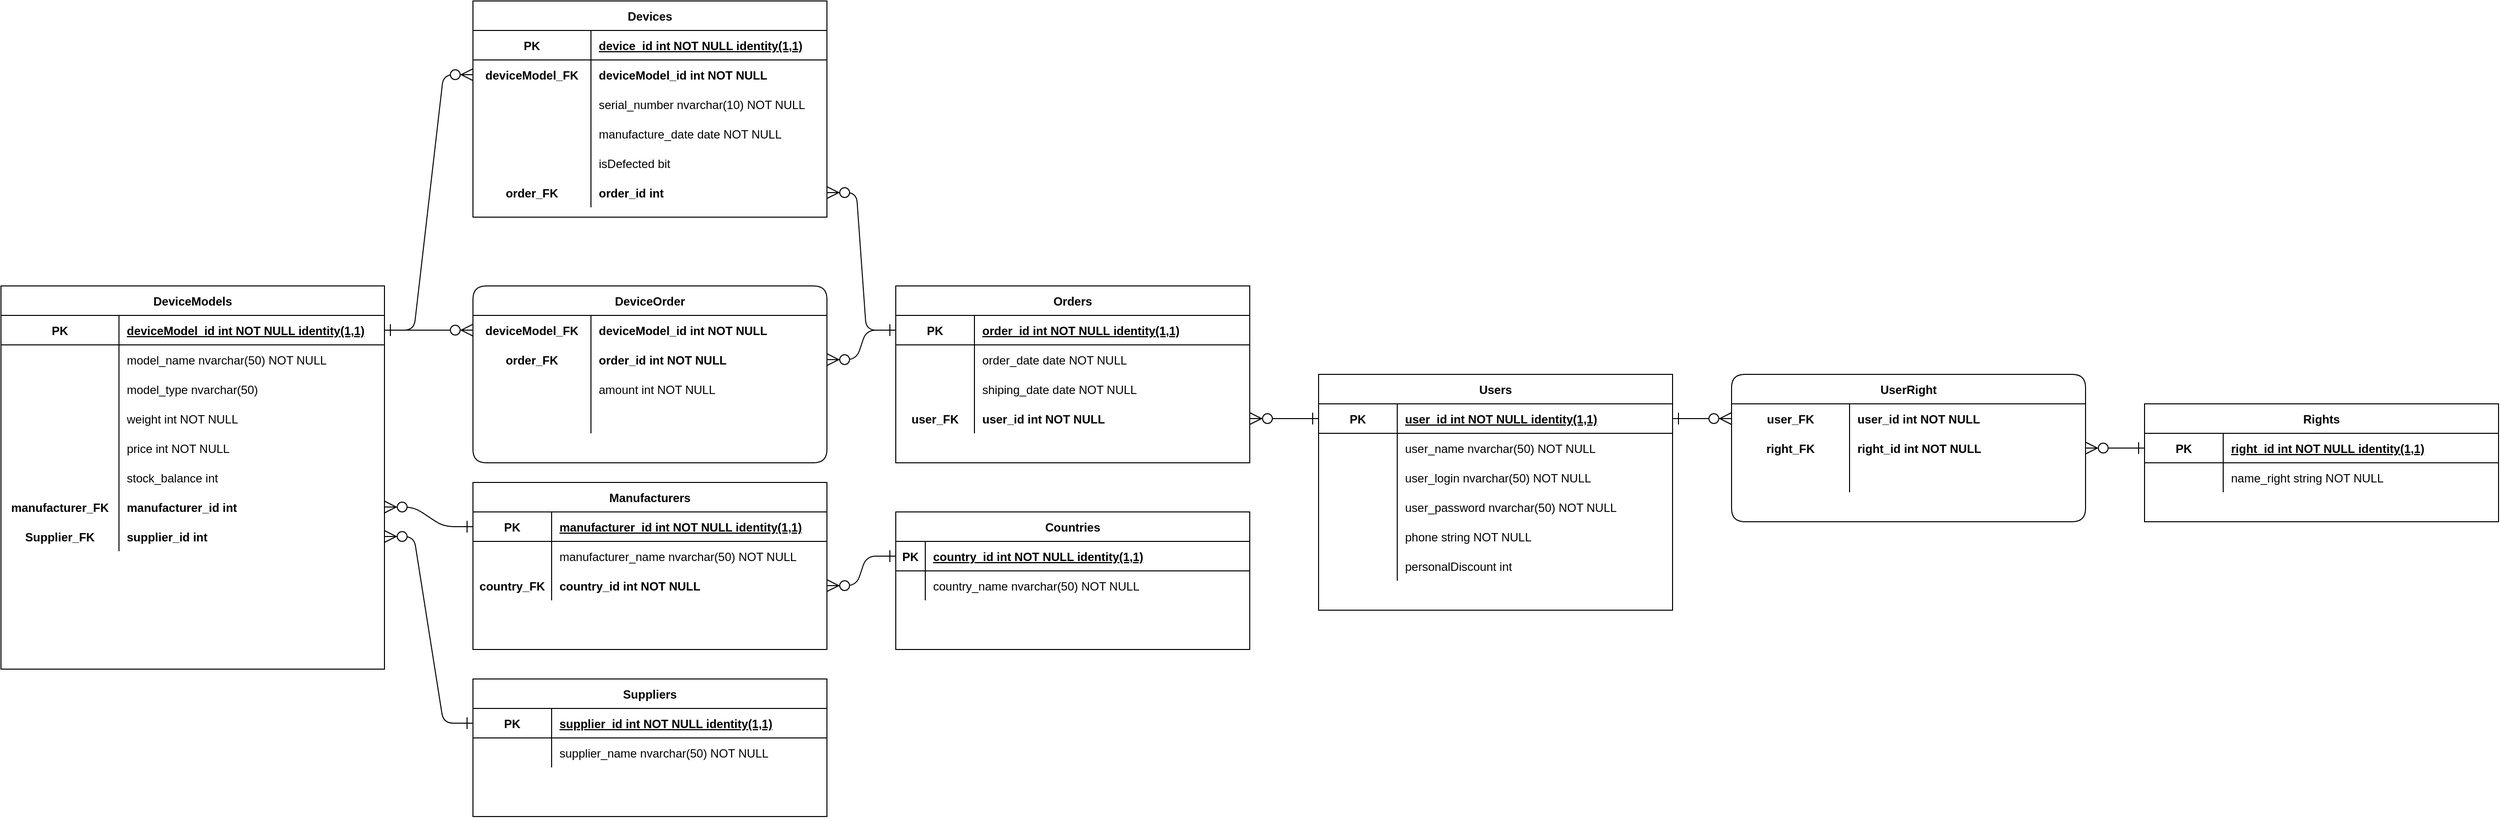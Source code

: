 <mxfile version="20.8.13" type="device"><diagram id="R2lEEEUBdFMjLlhIrx00" name="Page-1"><mxGraphModel dx="2261" dy="1965" grid="1" gridSize="10" guides="1" tooltips="1" connect="1" arrows="1" fold="1" page="1" pageScale="1" pageWidth="827" pageHeight="1169" math="0" shadow="0" extFonts="Permanent Marker^https://fonts.googleapis.com/css?family=Permanent+Marker"><root><mxCell id="0"/><mxCell id="1" parent="0"/><mxCell id="C-vyLk0tnHw3VtMMgP7b-2" value="Orders" style="shape=table;startSize=30;container=1;collapsible=1;childLayout=tableLayout;fixedRows=1;rowLines=0;fontStyle=1;align=center;resizeLast=1;" parent="1" vertex="1"><mxGeometry x="900" y="170" width="360" height="180" as="geometry"/></mxCell><mxCell id="C-vyLk0tnHw3VtMMgP7b-3" value="" style="shape=partialRectangle;collapsible=0;dropTarget=0;pointerEvents=0;fillColor=none;points=[[0,0.5],[1,0.5]];portConstraint=eastwest;top=0;left=0;right=0;bottom=1;" parent="C-vyLk0tnHw3VtMMgP7b-2" vertex="1"><mxGeometry y="30" width="360" height="30" as="geometry"/></mxCell><mxCell id="C-vyLk0tnHw3VtMMgP7b-4" value="PK" style="shape=partialRectangle;overflow=hidden;connectable=0;fillColor=none;top=0;left=0;bottom=0;right=0;fontStyle=1;" parent="C-vyLk0tnHw3VtMMgP7b-3" vertex="1"><mxGeometry width="80" height="30" as="geometry"><mxRectangle width="80" height="30" as="alternateBounds"/></mxGeometry></mxCell><mxCell id="C-vyLk0tnHw3VtMMgP7b-5" value="order_id int NOT NULL identity(1,1)" style="shape=partialRectangle;overflow=hidden;connectable=0;fillColor=none;top=0;left=0;bottom=0;right=0;align=left;spacingLeft=6;fontStyle=5;" parent="C-vyLk0tnHw3VtMMgP7b-3" vertex="1"><mxGeometry x="80" width="280" height="30" as="geometry"><mxRectangle width="280" height="30" as="alternateBounds"/></mxGeometry></mxCell><mxCell id="fLahX_y3qHgF4iDskPU8-27" style="shape=partialRectangle;collapsible=0;dropTarget=0;pointerEvents=0;fillColor=none;points=[[0,0.5],[1,0.5]];portConstraint=eastwest;top=0;left=0;right=0;bottom=0;" parent="C-vyLk0tnHw3VtMMgP7b-2" vertex="1"><mxGeometry y="60" width="360" height="30" as="geometry"/></mxCell><mxCell id="fLahX_y3qHgF4iDskPU8-28" style="shape=partialRectangle;overflow=hidden;connectable=0;fillColor=none;top=0;left=0;bottom=0;right=0;" parent="fLahX_y3qHgF4iDskPU8-27" vertex="1"><mxGeometry width="80" height="30" as="geometry"><mxRectangle width="80" height="30" as="alternateBounds"/></mxGeometry></mxCell><mxCell id="fLahX_y3qHgF4iDskPU8-29" value="order_date date NOT NULL" style="shape=partialRectangle;overflow=hidden;connectable=0;fillColor=none;top=0;left=0;bottom=0;right=0;align=left;spacingLeft=6;" parent="fLahX_y3qHgF4iDskPU8-27" vertex="1"><mxGeometry x="80" width="280" height="30" as="geometry"><mxRectangle width="280" height="30" as="alternateBounds"/></mxGeometry></mxCell><mxCell id="fLahX_y3qHgF4iDskPU8-30" style="shape=partialRectangle;collapsible=0;dropTarget=0;pointerEvents=0;fillColor=none;points=[[0,0.5],[1,0.5]];portConstraint=eastwest;top=0;left=0;right=0;bottom=0;" parent="C-vyLk0tnHw3VtMMgP7b-2" vertex="1"><mxGeometry y="90" width="360" height="30" as="geometry"/></mxCell><mxCell id="fLahX_y3qHgF4iDskPU8-31" style="shape=partialRectangle;overflow=hidden;connectable=0;fillColor=none;top=0;left=0;bottom=0;right=0;" parent="fLahX_y3qHgF4iDskPU8-30" vertex="1"><mxGeometry width="80" height="30" as="geometry"><mxRectangle width="80" height="30" as="alternateBounds"/></mxGeometry></mxCell><mxCell id="fLahX_y3qHgF4iDskPU8-32" value="shiping_date date NOT NULL" style="shape=partialRectangle;overflow=hidden;connectable=0;fillColor=none;top=0;left=0;bottom=0;right=0;align=left;spacingLeft=6;" parent="fLahX_y3qHgF4iDskPU8-30" vertex="1"><mxGeometry x="80" width="280" height="30" as="geometry"><mxRectangle width="280" height="30" as="alternateBounds"/></mxGeometry></mxCell><mxCell id="JIkzpdKNcEMpPUvtFkLv-1" style="shape=partialRectangle;collapsible=0;dropTarget=0;pointerEvents=0;fillColor=none;points=[[0,0.5],[1,0.5]];portConstraint=eastwest;top=0;left=0;right=0;bottom=0;" parent="C-vyLk0tnHw3VtMMgP7b-2" vertex="1"><mxGeometry y="120" width="360" height="30" as="geometry"/></mxCell><mxCell id="JIkzpdKNcEMpPUvtFkLv-2" value="user_FK" style="shape=partialRectangle;overflow=hidden;connectable=0;fillColor=none;top=0;left=0;bottom=0;right=0;fontStyle=1" parent="JIkzpdKNcEMpPUvtFkLv-1" vertex="1"><mxGeometry width="80" height="30" as="geometry"><mxRectangle width="80" height="30" as="alternateBounds"/></mxGeometry></mxCell><mxCell id="JIkzpdKNcEMpPUvtFkLv-3" value="user_id int NOT NULL" style="shape=partialRectangle;overflow=hidden;connectable=0;fillColor=none;top=0;left=0;bottom=0;right=0;align=left;spacingLeft=6;fontStyle=1" parent="JIkzpdKNcEMpPUvtFkLv-1" vertex="1"><mxGeometry x="80" width="280" height="30" as="geometry"><mxRectangle width="280" height="30" as="alternateBounds"/></mxGeometry></mxCell><mxCell id="C-vyLk0tnHw3VtMMgP7b-23" value="DeviceModels" style="shape=table;startSize=30;container=1;collapsible=1;childLayout=tableLayout;fixedRows=1;rowLines=0;fontStyle=1;align=center;resizeLast=1;" parent="1" vertex="1"><mxGeometry x="-10" y="170" width="390" height="390" as="geometry"/></mxCell><mxCell id="C-vyLk0tnHw3VtMMgP7b-24" value="" style="shape=partialRectangle;collapsible=0;dropTarget=0;pointerEvents=0;fillColor=none;points=[[0,0.5],[1,0.5]];portConstraint=eastwest;top=0;left=0;right=0;bottom=1;" parent="C-vyLk0tnHw3VtMMgP7b-23" vertex="1"><mxGeometry y="30" width="390" height="30" as="geometry"/></mxCell><mxCell id="C-vyLk0tnHw3VtMMgP7b-25" value="PK" style="shape=partialRectangle;overflow=hidden;connectable=0;fillColor=none;top=0;left=0;bottom=0;right=0;fontStyle=1;" parent="C-vyLk0tnHw3VtMMgP7b-24" vertex="1"><mxGeometry width="120" height="30" as="geometry"><mxRectangle width="120" height="30" as="alternateBounds"/></mxGeometry></mxCell><mxCell id="C-vyLk0tnHw3VtMMgP7b-26" value="deviceModel_id int NOT NULL identity(1,1)" style="shape=partialRectangle;overflow=hidden;connectable=0;fillColor=none;top=0;left=0;bottom=0;right=0;align=left;spacingLeft=6;fontStyle=5;" parent="C-vyLk0tnHw3VtMMgP7b-24" vertex="1"><mxGeometry x="120" width="270" height="30" as="geometry"><mxRectangle width="270" height="30" as="alternateBounds"/></mxGeometry></mxCell><mxCell id="C-vyLk0tnHw3VtMMgP7b-27" value="" style="shape=partialRectangle;collapsible=0;dropTarget=0;pointerEvents=0;fillColor=none;points=[[0,0.5],[1,0.5]];portConstraint=eastwest;top=0;left=0;right=0;bottom=0;" parent="C-vyLk0tnHw3VtMMgP7b-23" vertex="1"><mxGeometry y="60" width="390" height="30" as="geometry"/></mxCell><mxCell id="C-vyLk0tnHw3VtMMgP7b-28" value="" style="shape=partialRectangle;overflow=hidden;connectable=0;fillColor=none;top=0;left=0;bottom=0;right=0;" parent="C-vyLk0tnHw3VtMMgP7b-27" vertex="1"><mxGeometry width="120" height="30" as="geometry"><mxRectangle width="120" height="30" as="alternateBounds"/></mxGeometry></mxCell><mxCell id="C-vyLk0tnHw3VtMMgP7b-29" value="model_name nvarchar(50) NOT NULL" style="shape=partialRectangle;overflow=hidden;connectable=0;fillColor=none;top=0;left=0;bottom=0;right=0;align=left;spacingLeft=6;" parent="C-vyLk0tnHw3VtMMgP7b-27" vertex="1"><mxGeometry x="120" width="270" height="30" as="geometry"><mxRectangle width="270" height="30" as="alternateBounds"/></mxGeometry></mxCell><mxCell id="fLahX_y3qHgF4iDskPU8-1" style="shape=partialRectangle;collapsible=0;dropTarget=0;pointerEvents=0;fillColor=none;points=[[0,0.5],[1,0.5]];portConstraint=eastwest;top=0;left=0;right=0;bottom=0;" parent="C-vyLk0tnHw3VtMMgP7b-23" vertex="1"><mxGeometry y="90" width="390" height="30" as="geometry"/></mxCell><mxCell id="fLahX_y3qHgF4iDskPU8-2" value="" style="shape=partialRectangle;overflow=hidden;connectable=0;fillColor=none;top=0;left=0;bottom=0;right=0;" parent="fLahX_y3qHgF4iDskPU8-1" vertex="1"><mxGeometry width="120" height="30" as="geometry"><mxRectangle width="120" height="30" as="alternateBounds"/></mxGeometry></mxCell><mxCell id="fLahX_y3qHgF4iDskPU8-3" value="model_type nvarchar(50)" style="shape=partialRectangle;overflow=hidden;connectable=0;fillColor=none;top=0;left=0;bottom=0;right=0;align=left;spacingLeft=6;" parent="fLahX_y3qHgF4iDskPU8-1" vertex="1"><mxGeometry x="120" width="270" height="30" as="geometry"><mxRectangle width="270" height="30" as="alternateBounds"/></mxGeometry></mxCell><mxCell id="V2YNdteuog-Ct8o2urWN-62" style="shape=partialRectangle;collapsible=0;dropTarget=0;pointerEvents=0;fillColor=none;points=[[0,0.5],[1,0.5]];portConstraint=eastwest;top=0;left=0;right=0;bottom=0;" parent="C-vyLk0tnHw3VtMMgP7b-23" vertex="1"><mxGeometry y="120" width="390" height="30" as="geometry"/></mxCell><mxCell id="V2YNdteuog-Ct8o2urWN-63" style="shape=partialRectangle;overflow=hidden;connectable=0;fillColor=none;top=0;left=0;bottom=0;right=0;" parent="V2YNdteuog-Ct8o2urWN-62" vertex="1"><mxGeometry width="120" height="30" as="geometry"><mxRectangle width="120" height="30" as="alternateBounds"/></mxGeometry></mxCell><mxCell id="V2YNdteuog-Ct8o2urWN-64" value="weight int NOT NULL" style="shape=partialRectangle;overflow=hidden;connectable=0;fillColor=none;top=0;left=0;bottom=0;right=0;align=left;spacingLeft=6;" parent="V2YNdteuog-Ct8o2urWN-62" vertex="1"><mxGeometry x="120" width="270" height="30" as="geometry"><mxRectangle width="270" height="30" as="alternateBounds"/></mxGeometry></mxCell><mxCell id="V2YNdteuog-Ct8o2urWN-65" style="shape=partialRectangle;collapsible=0;dropTarget=0;pointerEvents=0;fillColor=none;points=[[0,0.5],[1,0.5]];portConstraint=eastwest;top=0;left=0;right=0;bottom=0;" parent="C-vyLk0tnHw3VtMMgP7b-23" vertex="1"><mxGeometry y="150" width="390" height="30" as="geometry"/></mxCell><mxCell id="V2YNdteuog-Ct8o2urWN-66" style="shape=partialRectangle;overflow=hidden;connectable=0;fillColor=none;top=0;left=0;bottom=0;right=0;" parent="V2YNdteuog-Ct8o2urWN-65" vertex="1"><mxGeometry width="120" height="30" as="geometry"><mxRectangle width="120" height="30" as="alternateBounds"/></mxGeometry></mxCell><mxCell id="V2YNdteuog-Ct8o2urWN-67" value="price int NOT NULL" style="shape=partialRectangle;overflow=hidden;connectable=0;fillColor=none;top=0;left=0;bottom=0;right=0;align=left;spacingLeft=6;" parent="V2YNdteuog-Ct8o2urWN-65" vertex="1"><mxGeometry x="120" width="270" height="30" as="geometry"><mxRectangle width="270" height="30" as="alternateBounds"/></mxGeometry></mxCell><mxCell id="V2YNdteuog-Ct8o2urWN-73" style="shape=partialRectangle;collapsible=0;dropTarget=0;pointerEvents=0;fillColor=none;points=[[0,0.5],[1,0.5]];portConstraint=eastwest;top=0;left=0;right=0;bottom=0;" parent="C-vyLk0tnHw3VtMMgP7b-23" vertex="1"><mxGeometry y="180" width="390" height="30" as="geometry"/></mxCell><mxCell id="V2YNdteuog-Ct8o2urWN-74" style="shape=partialRectangle;overflow=hidden;connectable=0;fillColor=none;top=0;left=0;bottom=0;right=0;" parent="V2YNdteuog-Ct8o2urWN-73" vertex="1"><mxGeometry width="120" height="30" as="geometry"><mxRectangle width="120" height="30" as="alternateBounds"/></mxGeometry></mxCell><mxCell id="V2YNdteuog-Ct8o2urWN-75" value="stock_balance int" style="shape=partialRectangle;overflow=hidden;connectable=0;fillColor=none;top=0;left=0;bottom=0;right=0;align=left;spacingLeft=6;" parent="V2YNdteuog-Ct8o2urWN-73" vertex="1"><mxGeometry x="120" width="270" height="30" as="geometry"><mxRectangle width="270" height="30" as="alternateBounds"/></mxGeometry></mxCell><mxCell id="M5dqZY7JQ9nrXECcITLT-42" style="shape=partialRectangle;collapsible=0;dropTarget=0;pointerEvents=0;fillColor=none;points=[[0,0.5],[1,0.5]];portConstraint=eastwest;top=0;left=0;right=0;bottom=0;" parent="C-vyLk0tnHw3VtMMgP7b-23" vertex="1"><mxGeometry y="210" width="390" height="30" as="geometry"/></mxCell><mxCell id="M5dqZY7JQ9nrXECcITLT-43" value="manufacturer_FK" style="shape=partialRectangle;overflow=hidden;connectable=0;fillColor=none;top=0;left=0;bottom=0;right=0;fontStyle=1" parent="M5dqZY7JQ9nrXECcITLT-42" vertex="1"><mxGeometry width="120" height="30" as="geometry"><mxRectangle width="120" height="30" as="alternateBounds"/></mxGeometry></mxCell><mxCell id="M5dqZY7JQ9nrXECcITLT-44" value="manufacturer_id int" style="shape=partialRectangle;overflow=hidden;connectable=0;fillColor=none;top=0;left=0;bottom=0;right=0;align=left;spacingLeft=6;fontStyle=1" parent="M5dqZY7JQ9nrXECcITLT-42" vertex="1"><mxGeometry x="120" width="270" height="30" as="geometry"><mxRectangle width="270" height="30" as="alternateBounds"/></mxGeometry></mxCell><mxCell id="M5dqZY7JQ9nrXECcITLT-27" style="shape=partialRectangle;collapsible=0;dropTarget=0;pointerEvents=0;fillColor=none;points=[[0,0.5],[1,0.5]];portConstraint=eastwest;top=0;left=0;right=0;bottom=0;" parent="C-vyLk0tnHw3VtMMgP7b-23" vertex="1"><mxGeometry y="240" width="390" height="30" as="geometry"/></mxCell><mxCell id="M5dqZY7JQ9nrXECcITLT-28" value="Supplier_FK" style="shape=partialRectangle;overflow=hidden;connectable=0;fillColor=none;top=0;left=0;bottom=0;right=0;fontStyle=1" parent="M5dqZY7JQ9nrXECcITLT-27" vertex="1"><mxGeometry width="120" height="30" as="geometry"><mxRectangle width="120" height="30" as="alternateBounds"/></mxGeometry></mxCell><mxCell id="M5dqZY7JQ9nrXECcITLT-29" value="supplier_id int" style="shape=partialRectangle;overflow=hidden;connectable=0;fillColor=none;top=0;left=0;bottom=0;right=0;align=left;spacingLeft=6;fontStyle=1" parent="M5dqZY7JQ9nrXECcITLT-27" vertex="1"><mxGeometry x="120" width="270" height="30" as="geometry"><mxRectangle width="270" height="30" as="alternateBounds"/></mxGeometry></mxCell><mxCell id="V2YNdteuog-Ct8o2urWN-15" value="Manufacturers" style="shape=table;startSize=30;container=1;collapsible=1;childLayout=tableLayout;fixedRows=1;rowLines=0;fontStyle=1;align=center;resizeLast=1;" parent="1" vertex="1"><mxGeometry x="470" y="370" width="360" height="170" as="geometry"/></mxCell><mxCell id="V2YNdteuog-Ct8o2urWN-16" value="" style="shape=partialRectangle;collapsible=0;dropTarget=0;pointerEvents=0;fillColor=none;points=[[0,0.5],[1,0.5]];portConstraint=eastwest;top=0;left=0;right=0;bottom=1;" parent="V2YNdteuog-Ct8o2urWN-15" vertex="1"><mxGeometry y="30" width="360" height="30" as="geometry"/></mxCell><mxCell id="V2YNdteuog-Ct8o2urWN-17" value="PK" style="shape=partialRectangle;overflow=hidden;connectable=0;fillColor=none;top=0;left=0;bottom=0;right=0;fontStyle=1;" parent="V2YNdteuog-Ct8o2urWN-16" vertex="1"><mxGeometry width="80" height="30" as="geometry"><mxRectangle width="80" height="30" as="alternateBounds"/></mxGeometry></mxCell><mxCell id="V2YNdteuog-Ct8o2urWN-18" value="manufacturer_id int NOT NULL identity(1,1)" style="shape=partialRectangle;overflow=hidden;connectable=0;fillColor=none;top=0;left=0;bottom=0;right=0;align=left;spacingLeft=6;fontStyle=5;" parent="V2YNdteuog-Ct8o2urWN-16" vertex="1"><mxGeometry x="80" width="280" height="30" as="geometry"><mxRectangle width="280" height="30" as="alternateBounds"/></mxGeometry></mxCell><mxCell id="V2YNdteuog-Ct8o2urWN-19" value="" style="shape=partialRectangle;collapsible=0;dropTarget=0;pointerEvents=0;fillColor=none;points=[[0,0.5],[1,0.5]];portConstraint=eastwest;top=0;left=0;right=0;bottom=0;" parent="V2YNdteuog-Ct8o2urWN-15" vertex="1"><mxGeometry y="60" width="360" height="30" as="geometry"/></mxCell><mxCell id="V2YNdteuog-Ct8o2urWN-20" value="" style="shape=partialRectangle;overflow=hidden;connectable=0;fillColor=none;top=0;left=0;bottom=0;right=0;" parent="V2YNdteuog-Ct8o2urWN-19" vertex="1"><mxGeometry width="80" height="30" as="geometry"><mxRectangle width="80" height="30" as="alternateBounds"/></mxGeometry></mxCell><mxCell id="V2YNdteuog-Ct8o2urWN-21" value="manufacturer_name nvarchar(50) NOT NULL" style="shape=partialRectangle;overflow=hidden;connectable=0;fillColor=none;top=0;left=0;bottom=0;right=0;align=left;spacingLeft=6;" parent="V2YNdteuog-Ct8o2urWN-19" vertex="1"><mxGeometry x="80" width="280" height="30" as="geometry"><mxRectangle width="280" height="30" as="alternateBounds"/></mxGeometry></mxCell><mxCell id="V2YNdteuog-Ct8o2urWN-40" style="shape=partialRectangle;collapsible=0;dropTarget=0;pointerEvents=0;fillColor=none;points=[[0,0.5],[1,0.5]];portConstraint=eastwest;top=0;left=0;right=0;bottom=0;" parent="V2YNdteuog-Ct8o2urWN-15" vertex="1"><mxGeometry y="90" width="360" height="30" as="geometry"/></mxCell><mxCell id="V2YNdteuog-Ct8o2urWN-41" value="country_FK" style="shape=partialRectangle;overflow=hidden;connectable=0;fillColor=none;top=0;left=0;bottom=0;right=0;fontStyle=1" parent="V2YNdteuog-Ct8o2urWN-40" vertex="1"><mxGeometry width="80" height="30" as="geometry"><mxRectangle width="80" height="30" as="alternateBounds"/></mxGeometry></mxCell><mxCell id="V2YNdteuog-Ct8o2urWN-42" value="country_id int NOT NULL" style="shape=partialRectangle;overflow=hidden;connectable=0;fillColor=none;top=0;left=0;bottom=0;right=0;align=left;spacingLeft=6;fontStyle=1" parent="V2YNdteuog-Ct8o2urWN-40" vertex="1"><mxGeometry x="80" width="280" height="30" as="geometry"><mxRectangle width="280" height="30" as="alternateBounds"/></mxGeometry></mxCell><mxCell id="V2YNdteuog-Ct8o2urWN-43" value="Countries" style="shape=table;startSize=30;container=1;collapsible=1;childLayout=tableLayout;fixedRows=1;rowLines=0;fontStyle=1;align=center;resizeLast=1;" parent="1" vertex="1"><mxGeometry x="900" y="400" width="360" height="140" as="geometry"/></mxCell><mxCell id="V2YNdteuog-Ct8o2urWN-44" value="" style="shape=partialRectangle;collapsible=0;dropTarget=0;pointerEvents=0;fillColor=none;points=[[0,0.5],[1,0.5]];portConstraint=eastwest;top=0;left=0;right=0;bottom=1;" parent="V2YNdteuog-Ct8o2urWN-43" vertex="1"><mxGeometry y="30" width="360" height="30" as="geometry"/></mxCell><mxCell id="V2YNdteuog-Ct8o2urWN-45" value="PK" style="shape=partialRectangle;overflow=hidden;connectable=0;fillColor=none;top=0;left=0;bottom=0;right=0;fontStyle=1;" parent="V2YNdteuog-Ct8o2urWN-44" vertex="1"><mxGeometry width="30" height="30" as="geometry"><mxRectangle width="30" height="30" as="alternateBounds"/></mxGeometry></mxCell><mxCell id="V2YNdteuog-Ct8o2urWN-46" value="country_id int NOT NULL identity(1,1)" style="shape=partialRectangle;overflow=hidden;connectable=0;fillColor=none;top=0;left=0;bottom=0;right=0;align=left;spacingLeft=6;fontStyle=5;" parent="V2YNdteuog-Ct8o2urWN-44" vertex="1"><mxGeometry x="30" width="330" height="30" as="geometry"><mxRectangle width="330" height="30" as="alternateBounds"/></mxGeometry></mxCell><mxCell id="V2YNdteuog-Ct8o2urWN-47" value="" style="shape=partialRectangle;collapsible=0;dropTarget=0;pointerEvents=0;fillColor=none;points=[[0,0.5],[1,0.5]];portConstraint=eastwest;top=0;left=0;right=0;bottom=0;" parent="V2YNdteuog-Ct8o2urWN-43" vertex="1"><mxGeometry y="60" width="360" height="30" as="geometry"/></mxCell><mxCell id="V2YNdteuog-Ct8o2urWN-48" value="" style="shape=partialRectangle;overflow=hidden;connectable=0;fillColor=none;top=0;left=0;bottom=0;right=0;" parent="V2YNdteuog-Ct8o2urWN-47" vertex="1"><mxGeometry width="30" height="30" as="geometry"><mxRectangle width="30" height="30" as="alternateBounds"/></mxGeometry></mxCell><mxCell id="V2YNdteuog-Ct8o2urWN-49" value="country_name nvarchar(50) NOT NULL" style="shape=partialRectangle;overflow=hidden;connectable=0;fillColor=none;top=0;left=0;bottom=0;right=0;align=left;spacingLeft=6;" parent="V2YNdteuog-Ct8o2urWN-47" vertex="1"><mxGeometry x="30" width="330" height="30" as="geometry"><mxRectangle width="330" height="30" as="alternateBounds"/></mxGeometry></mxCell><mxCell id="V2YNdteuog-Ct8o2urWN-58" value="" style="edgeStyle=entityRelationEdgeStyle;endArrow=ERzeroToMany;startArrow=ERone;endFill=1;startFill=0;entryX=1;entryY=0.5;entryDx=0;entryDy=0;exitX=0;exitY=0.5;exitDx=0;exitDy=0;endSize=10;startSize=10;" parent="1" source="V2YNdteuog-Ct8o2urWN-44" target="V2YNdteuog-Ct8o2urWN-40" edge="1"><mxGeometry width="100" height="100" relative="1" as="geometry"><mxPoint x="920" y="550" as="sourcePoint"/><mxPoint x="860" y="290" as="targetPoint"/></mxGeometry></mxCell><mxCell id="fLahX_y3qHgF4iDskPU8-12" value="DeviceOrder" style="shape=table;startSize=30;container=1;collapsible=1;childLayout=tableLayout;fixedRows=1;rowLines=0;fontStyle=1;align=center;resizeLast=1;rounded=1;" parent="1" vertex="1"><mxGeometry x="470" y="170" width="360" height="180" as="geometry"/></mxCell><mxCell id="fLahX_y3qHgF4iDskPU8-16" value="" style="shape=partialRectangle;collapsible=0;dropTarget=0;pointerEvents=0;fillColor=none;points=[[0,0.5],[1,0.5]];portConstraint=eastwest;top=0;left=0;right=0;bottom=0;" parent="fLahX_y3qHgF4iDskPU8-12" vertex="1"><mxGeometry y="30" width="360" height="30" as="geometry"/></mxCell><mxCell id="fLahX_y3qHgF4iDskPU8-17" value="deviceModel_FK" style="shape=partialRectangle;overflow=hidden;connectable=0;fillColor=none;top=0;left=0;bottom=0;right=0;fontStyle=1" parent="fLahX_y3qHgF4iDskPU8-16" vertex="1"><mxGeometry width="120" height="30" as="geometry"><mxRectangle width="120" height="30" as="alternateBounds"/></mxGeometry></mxCell><mxCell id="fLahX_y3qHgF4iDskPU8-18" value="deviceModel_id int NOT NULL" style="shape=partialRectangle;overflow=hidden;connectable=0;fillColor=none;top=0;left=0;bottom=0;right=0;align=left;spacingLeft=6;fontStyle=1" parent="fLahX_y3qHgF4iDskPU8-16" vertex="1"><mxGeometry x="120" width="240" height="30" as="geometry"><mxRectangle width="240" height="30" as="alternateBounds"/></mxGeometry></mxCell><mxCell id="fLahX_y3qHgF4iDskPU8-19" style="shape=partialRectangle;collapsible=0;dropTarget=0;pointerEvents=0;fillColor=none;points=[[0,0.5],[1,0.5]];portConstraint=eastwest;top=0;left=0;right=0;bottom=0;" parent="fLahX_y3qHgF4iDskPU8-12" vertex="1"><mxGeometry y="60" width="360" height="30" as="geometry"/></mxCell><mxCell id="fLahX_y3qHgF4iDskPU8-20" value="order_FK" style="shape=partialRectangle;overflow=hidden;connectable=0;fillColor=none;top=0;left=0;bottom=0;right=0;fontStyle=1" parent="fLahX_y3qHgF4iDskPU8-19" vertex="1"><mxGeometry width="120" height="30" as="geometry"><mxRectangle width="120" height="30" as="alternateBounds"/></mxGeometry></mxCell><mxCell id="fLahX_y3qHgF4iDskPU8-21" value="order_id int NOT NULL" style="shape=partialRectangle;overflow=hidden;connectable=0;fillColor=none;top=0;left=0;bottom=0;right=0;align=left;spacingLeft=6;fontStyle=1" parent="fLahX_y3qHgF4iDskPU8-19" vertex="1"><mxGeometry x="120" width="240" height="30" as="geometry"><mxRectangle width="240" height="30" as="alternateBounds"/></mxGeometry></mxCell><mxCell id="M5dqZY7JQ9nrXECcITLT-49" style="shape=partialRectangle;collapsible=0;dropTarget=0;pointerEvents=0;fillColor=none;points=[[0,0.5],[1,0.5]];portConstraint=eastwest;top=0;left=0;right=0;bottom=0;" parent="fLahX_y3qHgF4iDskPU8-12" vertex="1"><mxGeometry y="90" width="360" height="30" as="geometry"/></mxCell><mxCell id="M5dqZY7JQ9nrXECcITLT-50" style="shape=partialRectangle;overflow=hidden;connectable=0;fillColor=none;top=0;left=0;bottom=0;right=0;fontStyle=1" parent="M5dqZY7JQ9nrXECcITLT-49" vertex="1"><mxGeometry width="120" height="30" as="geometry"><mxRectangle width="120" height="30" as="alternateBounds"/></mxGeometry></mxCell><mxCell id="M5dqZY7JQ9nrXECcITLT-51" value="amount int NOT NULL" style="shape=partialRectangle;overflow=hidden;connectable=0;fillColor=none;top=0;left=0;bottom=0;right=0;align=left;spacingLeft=6;fontStyle=0" parent="M5dqZY7JQ9nrXECcITLT-49" vertex="1"><mxGeometry x="120" width="240" height="30" as="geometry"><mxRectangle width="240" height="30" as="alternateBounds"/></mxGeometry></mxCell><mxCell id="fLahX_y3qHgF4iDskPU8-24" style="shape=partialRectangle;collapsible=0;dropTarget=0;pointerEvents=0;fillColor=none;points=[[0,0.5],[1,0.5]];portConstraint=eastwest;top=0;left=0;right=0;bottom=0;" parent="fLahX_y3qHgF4iDskPU8-12" vertex="1"><mxGeometry y="120" width="360" height="30" as="geometry"/></mxCell><mxCell id="fLahX_y3qHgF4iDskPU8-25" style="shape=partialRectangle;overflow=hidden;connectable=0;fillColor=none;top=0;left=0;bottom=0;right=0;" parent="fLahX_y3qHgF4iDskPU8-24" vertex="1"><mxGeometry width="120" height="30" as="geometry"><mxRectangle width="120" height="30" as="alternateBounds"/></mxGeometry></mxCell><mxCell id="fLahX_y3qHgF4iDskPU8-26" value="" style="shape=partialRectangle;overflow=hidden;connectable=0;fillColor=none;top=0;left=0;bottom=0;right=0;align=left;spacingLeft=6;" parent="fLahX_y3qHgF4iDskPU8-24" vertex="1"><mxGeometry x="120" width="240" height="30" as="geometry"><mxRectangle width="240" height="30" as="alternateBounds"/></mxGeometry></mxCell><mxCell id="M5dqZY7JQ9nrXECcITLT-24" value="" style="edgeStyle=entityRelationEdgeStyle;endArrow=ERzeroToMany;startArrow=ERone;endFill=1;startFill=0;entryX=1;entryY=0.5;entryDx=0;entryDy=0;endSize=10;startSize=10;exitX=0;exitY=0.5;exitDx=0;exitDy=0;" parent="1" source="V2YNdteuog-Ct8o2urWN-16" target="M5dqZY7JQ9nrXECcITLT-42" edge="1"><mxGeometry width="100" height="100" relative="1" as="geometry"><mxPoint x="420" y="250" as="sourcePoint"/><mxPoint x="460" y="345" as="targetPoint"/></mxGeometry></mxCell><mxCell id="M5dqZY7JQ9nrXECcITLT-25" value="" style="edgeStyle=entityRelationEdgeStyle;endArrow=ERzeroToMany;startArrow=ERone;endFill=1;startFill=0;entryX=0;entryY=0.5;entryDx=0;entryDy=0;endSize=10;startSize=10;exitX=1;exitY=0.5;exitDx=0;exitDy=0;" parent="1" source="C-vyLk0tnHw3VtMMgP7b-24" target="fLahX_y3qHgF4iDskPU8-16" edge="1"><mxGeometry width="100" height="100" relative="1" as="geometry"><mxPoint x="870" y="130" as="sourcePoint"/><mxPoint x="960" y="395" as="targetPoint"/></mxGeometry></mxCell><mxCell id="M5dqZY7JQ9nrXECcITLT-26" value="" style="edgeStyle=entityRelationEdgeStyle;endArrow=ERzeroToMany;startArrow=ERone;endFill=1;startFill=0;exitX=0;exitY=0.5;exitDx=0;exitDy=0;endSize=10;startSize=10;entryX=1;entryY=0.5;entryDx=0;entryDy=0;" parent="1" source="C-vyLk0tnHw3VtMMgP7b-3" target="fLahX_y3qHgF4iDskPU8-19" edge="1"><mxGeometry width="100" height="100" relative="1" as="geometry"><mxPoint x="1390" y="405" as="sourcePoint"/><mxPoint x="1370" y="220" as="targetPoint"/></mxGeometry></mxCell><mxCell id="M5dqZY7JQ9nrXECcITLT-30" value="Suppliers" style="shape=table;startSize=30;container=1;collapsible=1;childLayout=tableLayout;fixedRows=1;rowLines=0;fontStyle=1;align=center;resizeLast=1;" parent="1" vertex="1"><mxGeometry x="470" y="570" width="360" height="140" as="geometry"/></mxCell><mxCell id="M5dqZY7JQ9nrXECcITLT-31" value="" style="shape=partialRectangle;collapsible=0;dropTarget=0;pointerEvents=0;fillColor=none;points=[[0,0.5],[1,0.5]];portConstraint=eastwest;top=0;left=0;right=0;bottom=1;" parent="M5dqZY7JQ9nrXECcITLT-30" vertex="1"><mxGeometry y="30" width="360" height="30" as="geometry"/></mxCell><mxCell id="M5dqZY7JQ9nrXECcITLT-32" value="PK" style="shape=partialRectangle;overflow=hidden;connectable=0;fillColor=none;top=0;left=0;bottom=0;right=0;fontStyle=1;" parent="M5dqZY7JQ9nrXECcITLT-31" vertex="1"><mxGeometry width="80" height="30" as="geometry"><mxRectangle width="80" height="30" as="alternateBounds"/></mxGeometry></mxCell><mxCell id="M5dqZY7JQ9nrXECcITLT-33" value="supplier_id int NOT NULL identity(1,1)" style="shape=partialRectangle;overflow=hidden;connectable=0;fillColor=none;top=0;left=0;bottom=0;right=0;align=left;spacingLeft=6;fontStyle=5;" parent="M5dqZY7JQ9nrXECcITLT-31" vertex="1"><mxGeometry x="80" width="280" height="30" as="geometry"><mxRectangle width="280" height="30" as="alternateBounds"/></mxGeometry></mxCell><mxCell id="M5dqZY7JQ9nrXECcITLT-34" value="" style="shape=partialRectangle;collapsible=0;dropTarget=0;pointerEvents=0;fillColor=none;points=[[0,0.5],[1,0.5]];portConstraint=eastwest;top=0;left=0;right=0;bottom=0;" parent="M5dqZY7JQ9nrXECcITLT-30" vertex="1"><mxGeometry y="60" width="360" height="30" as="geometry"/></mxCell><mxCell id="M5dqZY7JQ9nrXECcITLT-35" value="" style="shape=partialRectangle;overflow=hidden;connectable=0;fillColor=none;top=0;left=0;bottom=0;right=0;" parent="M5dqZY7JQ9nrXECcITLT-34" vertex="1"><mxGeometry width="80" height="30" as="geometry"><mxRectangle width="80" height="30" as="alternateBounds"/></mxGeometry></mxCell><mxCell id="M5dqZY7JQ9nrXECcITLT-36" value="supplier_name nvarchar(50) NOT NULL" style="shape=partialRectangle;overflow=hidden;connectable=0;fillColor=none;top=0;left=0;bottom=0;right=0;align=left;spacingLeft=6;" parent="M5dqZY7JQ9nrXECcITLT-34" vertex="1"><mxGeometry x="80" width="280" height="30" as="geometry"><mxRectangle width="280" height="30" as="alternateBounds"/></mxGeometry></mxCell><mxCell id="M5dqZY7JQ9nrXECcITLT-40" value="" style="edgeStyle=entityRelationEdgeStyle;endArrow=ERzeroToMany;startArrow=ERone;endFill=1;startFill=0;entryX=1;entryY=0.5;entryDx=0;entryDy=0;endSize=10;startSize=10;exitX=0;exitY=0.5;exitDx=0;exitDy=0;" parent="1" source="M5dqZY7JQ9nrXECcITLT-31" target="M5dqZY7JQ9nrXECcITLT-27" edge="1"><mxGeometry width="100" height="100" relative="1" as="geometry"><mxPoint x="360" y="700" as="sourcePoint"/><mxPoint x="460" y="620" as="targetPoint"/></mxGeometry></mxCell><mxCell id="M5dqZY7JQ9nrXECcITLT-52" value="Devices" style="shape=table;startSize=30;container=1;collapsible=1;childLayout=tableLayout;fixedRows=1;rowLines=0;fontStyle=1;align=center;resizeLast=1;" parent="1" vertex="1"><mxGeometry x="470" y="-120" width="360" height="220" as="geometry"/></mxCell><mxCell id="M5dqZY7JQ9nrXECcITLT-53" value="" style="shape=partialRectangle;collapsible=0;dropTarget=0;pointerEvents=0;fillColor=none;points=[[0,0.5],[1,0.5]];portConstraint=eastwest;top=0;left=0;right=0;bottom=1;" parent="M5dqZY7JQ9nrXECcITLT-52" vertex="1"><mxGeometry y="30" width="360" height="30" as="geometry"/></mxCell><mxCell id="M5dqZY7JQ9nrXECcITLT-54" value="PK" style="shape=partialRectangle;overflow=hidden;connectable=0;fillColor=none;top=0;left=0;bottom=0;right=0;fontStyle=1;" parent="M5dqZY7JQ9nrXECcITLT-53" vertex="1"><mxGeometry width="120" height="30" as="geometry"><mxRectangle width="120" height="30" as="alternateBounds"/></mxGeometry></mxCell><mxCell id="M5dqZY7JQ9nrXECcITLT-55" value="device_id int NOT NULL identity(1,1)" style="shape=partialRectangle;overflow=hidden;connectable=0;fillColor=none;top=0;left=0;bottom=0;right=0;align=left;spacingLeft=6;fontStyle=5;" parent="M5dqZY7JQ9nrXECcITLT-53" vertex="1"><mxGeometry x="120" width="240" height="30" as="geometry"><mxRectangle width="240" height="30" as="alternateBounds"/></mxGeometry></mxCell><mxCell id="M5dqZY7JQ9nrXECcITLT-94" style="shape=partialRectangle;collapsible=0;dropTarget=0;pointerEvents=0;fillColor=none;points=[[0,0.5],[1,0.5]];portConstraint=eastwest;top=0;left=0;right=0;bottom=0;" parent="M5dqZY7JQ9nrXECcITLT-52" vertex="1"><mxGeometry y="60" width="360" height="30" as="geometry"/></mxCell><mxCell id="M5dqZY7JQ9nrXECcITLT-95" value="deviceModel_FK" style="shape=partialRectangle;overflow=hidden;connectable=0;fillColor=none;top=0;left=0;bottom=0;right=0;fontStyle=1" parent="M5dqZY7JQ9nrXECcITLT-94" vertex="1"><mxGeometry width="120" height="30" as="geometry"><mxRectangle width="120" height="30" as="alternateBounds"/></mxGeometry></mxCell><mxCell id="M5dqZY7JQ9nrXECcITLT-96" value="deviceModel_id int NOT NULL" style="shape=partialRectangle;overflow=hidden;connectable=0;fillColor=none;top=0;left=0;bottom=0;right=0;align=left;spacingLeft=6;fontStyle=1" parent="M5dqZY7JQ9nrXECcITLT-94" vertex="1"><mxGeometry x="120" width="240" height="30" as="geometry"><mxRectangle width="240" height="30" as="alternateBounds"/></mxGeometry></mxCell><mxCell id="M5dqZY7JQ9nrXECcITLT-62" style="shape=partialRectangle;collapsible=0;dropTarget=0;pointerEvents=0;fillColor=none;points=[[0,0.5],[1,0.5]];portConstraint=eastwest;top=0;left=0;right=0;bottom=0;" parent="M5dqZY7JQ9nrXECcITLT-52" vertex="1"><mxGeometry y="90" width="360" height="30" as="geometry"/></mxCell><mxCell id="M5dqZY7JQ9nrXECcITLT-63" style="shape=partialRectangle;overflow=hidden;connectable=0;fillColor=none;top=0;left=0;bottom=0;right=0;" parent="M5dqZY7JQ9nrXECcITLT-62" vertex="1"><mxGeometry width="120" height="30" as="geometry"><mxRectangle width="120" height="30" as="alternateBounds"/></mxGeometry></mxCell><mxCell id="M5dqZY7JQ9nrXECcITLT-64" value="serial_number nvarchar(10) NOT NULL" style="shape=partialRectangle;overflow=hidden;connectable=0;fillColor=none;top=0;left=0;bottom=0;right=0;align=left;spacingLeft=6;" parent="M5dqZY7JQ9nrXECcITLT-62" vertex="1"><mxGeometry x="120" width="240" height="30" as="geometry"><mxRectangle width="240" height="30" as="alternateBounds"/></mxGeometry></mxCell><mxCell id="M5dqZY7JQ9nrXECcITLT-80" style="shape=partialRectangle;collapsible=0;dropTarget=0;pointerEvents=0;fillColor=none;points=[[0,0.5],[1,0.5]];portConstraint=eastwest;top=0;left=0;right=0;bottom=0;" parent="M5dqZY7JQ9nrXECcITLT-52" vertex="1"><mxGeometry y="120" width="360" height="30" as="geometry"/></mxCell><mxCell id="M5dqZY7JQ9nrXECcITLT-81" style="shape=partialRectangle;overflow=hidden;connectable=0;fillColor=none;top=0;left=0;bottom=0;right=0;" parent="M5dqZY7JQ9nrXECcITLT-80" vertex="1"><mxGeometry width="120" height="30" as="geometry"><mxRectangle width="120" height="30" as="alternateBounds"/></mxGeometry></mxCell><mxCell id="M5dqZY7JQ9nrXECcITLT-82" value="manufacture_date date NOT NULL" style="shape=partialRectangle;overflow=hidden;connectable=0;fillColor=none;top=0;left=0;bottom=0;right=0;align=left;spacingLeft=6;" parent="M5dqZY7JQ9nrXECcITLT-80" vertex="1"><mxGeometry x="120" width="240" height="30" as="geometry"><mxRectangle width="240" height="30" as="alternateBounds"/></mxGeometry></mxCell><mxCell id="M5dqZY7JQ9nrXECcITLT-90" style="shape=partialRectangle;collapsible=0;dropTarget=0;pointerEvents=0;fillColor=none;points=[[0,0.5],[1,0.5]];portConstraint=eastwest;top=0;left=0;right=0;bottom=0;" parent="M5dqZY7JQ9nrXECcITLT-52" vertex="1"><mxGeometry y="150" width="360" height="30" as="geometry"/></mxCell><mxCell id="M5dqZY7JQ9nrXECcITLT-91" style="shape=partialRectangle;overflow=hidden;connectable=0;fillColor=none;top=0;left=0;bottom=0;right=0;" parent="M5dqZY7JQ9nrXECcITLT-90" vertex="1"><mxGeometry width="120" height="30" as="geometry"><mxRectangle width="120" height="30" as="alternateBounds"/></mxGeometry></mxCell><mxCell id="M5dqZY7JQ9nrXECcITLT-92" value="isDefected bit" style="shape=partialRectangle;overflow=hidden;connectable=0;fillColor=none;top=0;left=0;bottom=0;right=0;align=left;spacingLeft=6;" parent="M5dqZY7JQ9nrXECcITLT-90" vertex="1"><mxGeometry x="120" width="240" height="30" as="geometry"><mxRectangle width="240" height="30" as="alternateBounds"/></mxGeometry></mxCell><mxCell id="fh3-SA_SdjqEU_fS3awU-1" style="shape=partialRectangle;collapsible=0;dropTarget=0;pointerEvents=0;fillColor=none;points=[[0,0.5],[1,0.5]];portConstraint=eastwest;top=0;left=0;right=0;bottom=0;" parent="M5dqZY7JQ9nrXECcITLT-52" vertex="1"><mxGeometry y="180" width="360" height="30" as="geometry"/></mxCell><mxCell id="fh3-SA_SdjqEU_fS3awU-2" value="order_FK" style="shape=partialRectangle;overflow=hidden;connectable=0;fillColor=none;top=0;left=0;bottom=0;right=0;fontStyle=1" parent="fh3-SA_SdjqEU_fS3awU-1" vertex="1"><mxGeometry width="120" height="30" as="geometry"><mxRectangle width="120" height="30" as="alternateBounds"/></mxGeometry></mxCell><mxCell id="fh3-SA_SdjqEU_fS3awU-3" value="order_id int" style="shape=partialRectangle;overflow=hidden;connectable=0;fillColor=none;top=0;left=0;bottom=0;right=0;align=left;spacingLeft=6;fontStyle=1" parent="fh3-SA_SdjqEU_fS3awU-1" vertex="1"><mxGeometry x="120" width="240" height="30" as="geometry"><mxRectangle width="240" height="30" as="alternateBounds"/></mxGeometry></mxCell><mxCell id="M5dqZY7JQ9nrXECcITLT-97" value="" style="edgeStyle=entityRelationEdgeStyle;endArrow=ERzeroToMany;startArrow=ERone;endFill=1;startFill=0;entryX=0;entryY=0.5;entryDx=0;entryDy=0;endSize=10;startSize=10;exitX=1;exitY=0.5;exitDx=0;exitDy=0;" parent="1" source="C-vyLk0tnHw3VtMMgP7b-24" target="M5dqZY7JQ9nrXECcITLT-94" edge="1"><mxGeometry width="100" height="100" relative="1" as="geometry"><mxPoint x="400" y="215" as="sourcePoint"/><mxPoint x="480" y="5" as="targetPoint"/></mxGeometry></mxCell><mxCell id="fh3-SA_SdjqEU_fS3awU-5" value="" style="edgeStyle=entityRelationEdgeStyle;endArrow=ERzeroToMany;startArrow=ERone;endFill=1;startFill=0;entryX=1;entryY=0.5;entryDx=0;entryDy=0;endSize=10;startSize=10;exitX=0;exitY=0.5;exitDx=0;exitDy=0;" parent="1" source="C-vyLk0tnHw3VtMMgP7b-3" target="fh3-SA_SdjqEU_fS3awU-1" edge="1"><mxGeometry width="100" height="100" relative="1" as="geometry"><mxPoint x="840" y="80" as="sourcePoint"/><mxPoint x="930" y="80" as="targetPoint"/></mxGeometry></mxCell><mxCell id="JIkzpdKNcEMpPUvtFkLv-4" value="Users" style="shape=table;startSize=30;container=1;collapsible=1;childLayout=tableLayout;fixedRows=1;rowLines=0;fontStyle=1;align=center;resizeLast=1;" parent="1" vertex="1"><mxGeometry x="1330" y="260" width="360" height="240" as="geometry"/></mxCell><mxCell id="JIkzpdKNcEMpPUvtFkLv-5" value="" style="shape=partialRectangle;collapsible=0;dropTarget=0;pointerEvents=0;fillColor=none;points=[[0,0.5],[1,0.5]];portConstraint=eastwest;top=0;left=0;right=0;bottom=1;" parent="JIkzpdKNcEMpPUvtFkLv-4" vertex="1"><mxGeometry y="30" width="360" height="30" as="geometry"/></mxCell><mxCell id="JIkzpdKNcEMpPUvtFkLv-6" value="PK" style="shape=partialRectangle;overflow=hidden;connectable=0;fillColor=none;top=0;left=0;bottom=0;right=0;fontStyle=1;" parent="JIkzpdKNcEMpPUvtFkLv-5" vertex="1"><mxGeometry width="80" height="30" as="geometry"><mxRectangle width="80" height="30" as="alternateBounds"/></mxGeometry></mxCell><mxCell id="JIkzpdKNcEMpPUvtFkLv-7" value="user_id int NOT NULL identity(1,1)" style="shape=partialRectangle;overflow=hidden;connectable=0;fillColor=none;top=0;left=0;bottom=0;right=0;align=left;spacingLeft=6;fontStyle=5;" parent="JIkzpdKNcEMpPUvtFkLv-5" vertex="1"><mxGeometry x="80" width="280" height="30" as="geometry"><mxRectangle width="280" height="30" as="alternateBounds"/></mxGeometry></mxCell><mxCell id="JIkzpdKNcEMpPUvtFkLv-56" style="shape=partialRectangle;collapsible=0;dropTarget=0;pointerEvents=0;fillColor=none;points=[[0,0.5],[1,0.5]];portConstraint=eastwest;top=0;left=0;right=0;bottom=0;" parent="JIkzpdKNcEMpPUvtFkLv-4" vertex="1"><mxGeometry y="60" width="360" height="30" as="geometry"/></mxCell><mxCell id="JIkzpdKNcEMpPUvtFkLv-57" style="shape=partialRectangle;overflow=hidden;connectable=0;fillColor=none;top=0;left=0;bottom=0;right=0;" parent="JIkzpdKNcEMpPUvtFkLv-56" vertex="1"><mxGeometry width="80" height="30" as="geometry"><mxRectangle width="80" height="30" as="alternateBounds"/></mxGeometry></mxCell><mxCell id="JIkzpdKNcEMpPUvtFkLv-58" value="user_name nvarchar(50) NOT NULL" style="shape=partialRectangle;overflow=hidden;connectable=0;fillColor=none;top=0;left=0;bottom=0;right=0;align=left;spacingLeft=6;" parent="JIkzpdKNcEMpPUvtFkLv-56" vertex="1"><mxGeometry x="80" width="280" height="30" as="geometry"><mxRectangle width="280" height="30" as="alternateBounds"/></mxGeometry></mxCell><mxCell id="JIkzpdKNcEMpPUvtFkLv-8" style="shape=partialRectangle;collapsible=0;dropTarget=0;pointerEvents=0;fillColor=none;points=[[0,0.5],[1,0.5]];portConstraint=eastwest;top=0;left=0;right=0;bottom=0;" parent="JIkzpdKNcEMpPUvtFkLv-4" vertex="1"><mxGeometry y="90" width="360" height="30" as="geometry"/></mxCell><mxCell id="JIkzpdKNcEMpPUvtFkLv-9" style="shape=partialRectangle;overflow=hidden;connectable=0;fillColor=none;top=0;left=0;bottom=0;right=0;" parent="JIkzpdKNcEMpPUvtFkLv-8" vertex="1"><mxGeometry width="80" height="30" as="geometry"><mxRectangle width="80" height="30" as="alternateBounds"/></mxGeometry></mxCell><mxCell id="JIkzpdKNcEMpPUvtFkLv-10" value="user_login nvarchar(50) NOT NULL" style="shape=partialRectangle;overflow=hidden;connectable=0;fillColor=none;top=0;left=0;bottom=0;right=0;align=left;spacingLeft=6;" parent="JIkzpdKNcEMpPUvtFkLv-8" vertex="1"><mxGeometry x="80" width="280" height="30" as="geometry"><mxRectangle width="280" height="30" as="alternateBounds"/></mxGeometry></mxCell><mxCell id="JIkzpdKNcEMpPUvtFkLv-11" style="shape=partialRectangle;collapsible=0;dropTarget=0;pointerEvents=0;fillColor=none;points=[[0,0.5],[1,0.5]];portConstraint=eastwest;top=0;left=0;right=0;bottom=0;" parent="JIkzpdKNcEMpPUvtFkLv-4" vertex="1"><mxGeometry y="120" width="360" height="30" as="geometry"/></mxCell><mxCell id="JIkzpdKNcEMpPUvtFkLv-12" style="shape=partialRectangle;overflow=hidden;connectable=0;fillColor=none;top=0;left=0;bottom=0;right=0;" parent="JIkzpdKNcEMpPUvtFkLv-11" vertex="1"><mxGeometry width="80" height="30" as="geometry"><mxRectangle width="80" height="30" as="alternateBounds"/></mxGeometry></mxCell><mxCell id="JIkzpdKNcEMpPUvtFkLv-13" value="user_password nvarchar(50) NOT NULL" style="shape=partialRectangle;overflow=hidden;connectable=0;fillColor=none;top=0;left=0;bottom=0;right=0;align=left;spacingLeft=6;" parent="JIkzpdKNcEMpPUvtFkLv-11" vertex="1"><mxGeometry x="80" width="280" height="30" as="geometry"><mxRectangle width="280" height="30" as="alternateBounds"/></mxGeometry></mxCell><mxCell id="JIkzpdKNcEMpPUvtFkLv-14" style="shape=partialRectangle;collapsible=0;dropTarget=0;pointerEvents=0;fillColor=none;points=[[0,0.5],[1,0.5]];portConstraint=eastwest;top=0;left=0;right=0;bottom=0;" parent="JIkzpdKNcEMpPUvtFkLv-4" vertex="1"><mxGeometry y="150" width="360" height="30" as="geometry"/></mxCell><mxCell id="JIkzpdKNcEMpPUvtFkLv-15" value="" style="shape=partialRectangle;overflow=hidden;connectable=0;fillColor=none;top=0;left=0;bottom=0;right=0;" parent="JIkzpdKNcEMpPUvtFkLv-14" vertex="1"><mxGeometry width="80" height="30" as="geometry"><mxRectangle width="80" height="30" as="alternateBounds"/></mxGeometry></mxCell><mxCell id="JIkzpdKNcEMpPUvtFkLv-16" value="phone string NOT NULL" style="shape=partialRectangle;overflow=hidden;connectable=0;fillColor=none;top=0;left=0;bottom=0;right=0;align=left;spacingLeft=6;" parent="JIkzpdKNcEMpPUvtFkLv-14" vertex="1"><mxGeometry x="80" width="280" height="30" as="geometry"><mxRectangle width="280" height="30" as="alternateBounds"/></mxGeometry></mxCell><mxCell id="JIkzpdKNcEMpPUvtFkLv-19" style="shape=partialRectangle;collapsible=0;dropTarget=0;pointerEvents=0;fillColor=none;points=[[0,0.5],[1,0.5]];portConstraint=eastwest;top=0;left=0;right=0;bottom=0;" parent="JIkzpdKNcEMpPUvtFkLv-4" vertex="1"><mxGeometry y="180" width="360" height="30" as="geometry"/></mxCell><mxCell id="JIkzpdKNcEMpPUvtFkLv-20" style="shape=partialRectangle;overflow=hidden;connectable=0;fillColor=none;top=0;left=0;bottom=0;right=0;" parent="JIkzpdKNcEMpPUvtFkLv-19" vertex="1"><mxGeometry width="80" height="30" as="geometry"><mxRectangle width="80" height="30" as="alternateBounds"/></mxGeometry></mxCell><mxCell id="JIkzpdKNcEMpPUvtFkLv-21" value="personalDiscount int" style="shape=partialRectangle;overflow=hidden;connectable=0;fillColor=none;top=0;left=0;bottom=0;right=0;align=left;spacingLeft=6;" parent="JIkzpdKNcEMpPUvtFkLv-19" vertex="1"><mxGeometry x="80" width="280" height="30" as="geometry"><mxRectangle width="280" height="30" as="alternateBounds"/></mxGeometry></mxCell><mxCell id="JIkzpdKNcEMpPUvtFkLv-18" value="" style="edgeStyle=entityRelationEdgeStyle;endArrow=ERzeroToMany;startArrow=ERone;endFill=1;startFill=0;exitX=0;exitY=0.5;exitDx=0;exitDy=0;endSize=10;startSize=10;entryX=1;entryY=0.5;entryDx=0;entryDy=0;" parent="1" source="JIkzpdKNcEMpPUvtFkLv-5" target="JIkzpdKNcEMpPUvtFkLv-1" edge="1"><mxGeometry width="100" height="100" relative="1" as="geometry"><mxPoint x="910" y="455" as="sourcePoint"/><mxPoint x="1290" y="160" as="targetPoint"/></mxGeometry></mxCell><mxCell id="JIkzpdKNcEMpPUvtFkLv-25" value="UserRight" style="shape=table;startSize=30;container=1;collapsible=1;childLayout=tableLayout;fixedRows=1;rowLines=0;fontStyle=1;align=center;resizeLast=1;rounded=1;" parent="1" vertex="1"><mxGeometry x="1750" y="260" width="360" height="150" as="geometry"/></mxCell><mxCell id="JIkzpdKNcEMpPUvtFkLv-26" value="" style="shape=partialRectangle;collapsible=0;dropTarget=0;pointerEvents=0;fillColor=none;points=[[0,0.5],[1,0.5]];portConstraint=eastwest;top=0;left=0;right=0;bottom=0;" parent="JIkzpdKNcEMpPUvtFkLv-25" vertex="1"><mxGeometry y="30" width="360" height="30" as="geometry"/></mxCell><mxCell id="JIkzpdKNcEMpPUvtFkLv-27" value="user_FK" style="shape=partialRectangle;overflow=hidden;connectable=0;fillColor=none;top=0;left=0;bottom=0;right=0;fontStyle=1" parent="JIkzpdKNcEMpPUvtFkLv-26" vertex="1"><mxGeometry width="120" height="30" as="geometry"><mxRectangle width="120" height="30" as="alternateBounds"/></mxGeometry></mxCell><mxCell id="JIkzpdKNcEMpPUvtFkLv-28" value="user_id int NOT NULL" style="shape=partialRectangle;overflow=hidden;connectable=0;fillColor=none;top=0;left=0;bottom=0;right=0;align=left;spacingLeft=6;fontStyle=1" parent="JIkzpdKNcEMpPUvtFkLv-26" vertex="1"><mxGeometry x="120" width="240" height="30" as="geometry"><mxRectangle width="240" height="30" as="alternateBounds"/></mxGeometry></mxCell><mxCell id="JIkzpdKNcEMpPUvtFkLv-29" style="shape=partialRectangle;collapsible=0;dropTarget=0;pointerEvents=0;fillColor=none;points=[[0,0.5],[1,0.5]];portConstraint=eastwest;top=0;left=0;right=0;bottom=0;" parent="JIkzpdKNcEMpPUvtFkLv-25" vertex="1"><mxGeometry y="60" width="360" height="30" as="geometry"/></mxCell><mxCell id="JIkzpdKNcEMpPUvtFkLv-30" value="right_FK" style="shape=partialRectangle;overflow=hidden;connectable=0;fillColor=none;top=0;left=0;bottom=0;right=0;fontStyle=1" parent="JIkzpdKNcEMpPUvtFkLv-29" vertex="1"><mxGeometry width="120" height="30" as="geometry"><mxRectangle width="120" height="30" as="alternateBounds"/></mxGeometry></mxCell><mxCell id="JIkzpdKNcEMpPUvtFkLv-31" value="right_id int NOT NULL" style="shape=partialRectangle;overflow=hidden;connectable=0;fillColor=none;top=0;left=0;bottom=0;right=0;align=left;spacingLeft=6;fontStyle=1" parent="JIkzpdKNcEMpPUvtFkLv-29" vertex="1"><mxGeometry x="120" width="240" height="30" as="geometry"><mxRectangle width="240" height="30" as="alternateBounds"/></mxGeometry></mxCell><mxCell id="JIkzpdKNcEMpPUvtFkLv-35" style="shape=partialRectangle;collapsible=0;dropTarget=0;pointerEvents=0;fillColor=none;points=[[0,0.5],[1,0.5]];portConstraint=eastwest;top=0;left=0;right=0;bottom=0;" parent="JIkzpdKNcEMpPUvtFkLv-25" vertex="1"><mxGeometry y="90" width="360" height="30" as="geometry"/></mxCell><mxCell id="JIkzpdKNcEMpPUvtFkLv-36" style="shape=partialRectangle;overflow=hidden;connectable=0;fillColor=none;top=0;left=0;bottom=0;right=0;" parent="JIkzpdKNcEMpPUvtFkLv-35" vertex="1"><mxGeometry width="120" height="30" as="geometry"><mxRectangle width="120" height="30" as="alternateBounds"/></mxGeometry></mxCell><mxCell id="JIkzpdKNcEMpPUvtFkLv-37" value="" style="shape=partialRectangle;overflow=hidden;connectable=0;fillColor=none;top=0;left=0;bottom=0;right=0;align=left;spacingLeft=6;" parent="JIkzpdKNcEMpPUvtFkLv-35" vertex="1"><mxGeometry x="120" width="240" height="30" as="geometry"><mxRectangle width="240" height="30" as="alternateBounds"/></mxGeometry></mxCell><mxCell id="JIkzpdKNcEMpPUvtFkLv-38" value="Rights" style="shape=table;startSize=30;container=1;collapsible=1;childLayout=tableLayout;fixedRows=1;rowLines=0;fontStyle=1;align=center;resizeLast=1;" parent="1" vertex="1"><mxGeometry x="2170" y="290" width="360" height="120" as="geometry"/></mxCell><mxCell id="JIkzpdKNcEMpPUvtFkLv-39" value="" style="shape=partialRectangle;collapsible=0;dropTarget=0;pointerEvents=0;fillColor=none;points=[[0,0.5],[1,0.5]];portConstraint=eastwest;top=0;left=0;right=0;bottom=1;" parent="JIkzpdKNcEMpPUvtFkLv-38" vertex="1"><mxGeometry y="30" width="360" height="30" as="geometry"/></mxCell><mxCell id="JIkzpdKNcEMpPUvtFkLv-40" value="PK" style="shape=partialRectangle;overflow=hidden;connectable=0;fillColor=none;top=0;left=0;bottom=0;right=0;fontStyle=1;" parent="JIkzpdKNcEMpPUvtFkLv-39" vertex="1"><mxGeometry width="80" height="30" as="geometry"><mxRectangle width="80" height="30" as="alternateBounds"/></mxGeometry></mxCell><mxCell id="JIkzpdKNcEMpPUvtFkLv-41" value="right_id int NOT NULL identity(1,1)" style="shape=partialRectangle;overflow=hidden;connectable=0;fillColor=none;top=0;left=0;bottom=0;right=0;align=left;spacingLeft=6;fontStyle=5;" parent="JIkzpdKNcEMpPUvtFkLv-39" vertex="1"><mxGeometry x="80" width="280" height="30" as="geometry"><mxRectangle width="280" height="30" as="alternateBounds"/></mxGeometry></mxCell><mxCell id="JIkzpdKNcEMpPUvtFkLv-42" style="shape=partialRectangle;collapsible=0;dropTarget=0;pointerEvents=0;fillColor=none;points=[[0,0.5],[1,0.5]];portConstraint=eastwest;top=0;left=0;right=0;bottom=0;" parent="JIkzpdKNcEMpPUvtFkLv-38" vertex="1"><mxGeometry y="60" width="360" height="30" as="geometry"/></mxCell><mxCell id="JIkzpdKNcEMpPUvtFkLv-43" style="shape=partialRectangle;overflow=hidden;connectable=0;fillColor=none;top=0;left=0;bottom=0;right=0;" parent="JIkzpdKNcEMpPUvtFkLv-42" vertex="1"><mxGeometry width="80" height="30" as="geometry"><mxRectangle width="80" height="30" as="alternateBounds"/></mxGeometry></mxCell><mxCell id="JIkzpdKNcEMpPUvtFkLv-44" value="name_right string NOT NULL" style="shape=partialRectangle;overflow=hidden;connectable=0;fillColor=none;top=0;left=0;bottom=0;right=0;align=left;spacingLeft=6;" parent="JIkzpdKNcEMpPUvtFkLv-42" vertex="1"><mxGeometry x="80" width="280" height="30" as="geometry"><mxRectangle width="280" height="30" as="alternateBounds"/></mxGeometry></mxCell><mxCell id="JIkzpdKNcEMpPUvtFkLv-54" value="" style="edgeStyle=entityRelationEdgeStyle;endArrow=ERzeroToMany;startArrow=ERone;endFill=1;startFill=0;exitX=1;exitY=0.5;exitDx=0;exitDy=0;endSize=10;startSize=10;entryX=0;entryY=0.5;entryDx=0;entryDy=0;" parent="1" source="JIkzpdKNcEMpPUvtFkLv-5" target="JIkzpdKNcEMpPUvtFkLv-26" edge="1"><mxGeometry width="100" height="100" relative="1" as="geometry"><mxPoint x="1340" y="315" as="sourcePoint"/><mxPoint x="1270" y="405" as="targetPoint"/></mxGeometry></mxCell><mxCell id="JIkzpdKNcEMpPUvtFkLv-55" value="" style="edgeStyle=entityRelationEdgeStyle;endArrow=ERzeroToMany;startArrow=ERone;endFill=1;startFill=0;exitX=0;exitY=0.5;exitDx=0;exitDy=0;endSize=10;startSize=10;entryX=1;entryY=0.5;entryDx=0;entryDy=0;" parent="1" source="JIkzpdKNcEMpPUvtFkLv-39" target="JIkzpdKNcEMpPUvtFkLv-29" edge="1"><mxGeometry width="100" height="100" relative="1" as="geometry"><mxPoint x="2120" y="410" as="sourcePoint"/><mxPoint x="2180" y="410" as="targetPoint"/></mxGeometry></mxCell></root></mxGraphModel></diagram></mxfile>